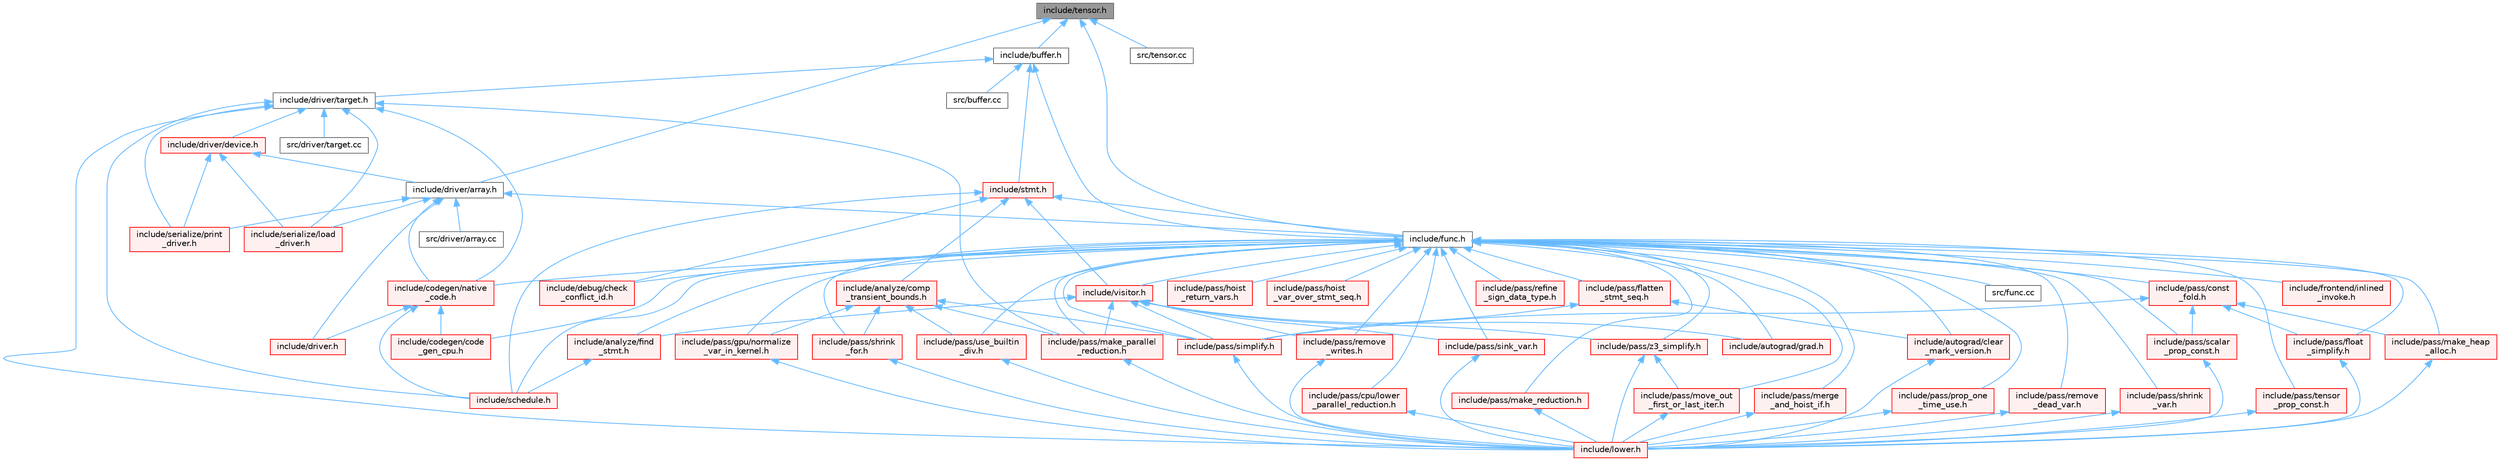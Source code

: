 digraph "include/tensor.h"
{
 // LATEX_PDF_SIZE
  bgcolor="transparent";
  edge [fontname=Helvetica,fontsize=10,labelfontname=Helvetica,labelfontsize=10];
  node [fontname=Helvetica,fontsize=10,shape=box,height=0.2,width=0.4];
  Node1 [label="include/tensor.h",height=0.2,width=0.4,color="gray40", fillcolor="grey60", style="filled", fontcolor="black",tooltip=" "];
  Node1 -> Node2 [dir="back",color="steelblue1",style="solid"];
  Node2 [label="include/buffer.h",height=0.2,width=0.4,color="grey40", fillcolor="white", style="filled",URL="$buffer_8h.html",tooltip=" "];
  Node2 -> Node3 [dir="back",color="steelblue1",style="solid"];
  Node3 [label="include/driver/target.h",height=0.2,width=0.4,color="grey40", fillcolor="white", style="filled",URL="$target_8h.html",tooltip=" "];
  Node3 -> Node4 [dir="back",color="steelblue1",style="solid"];
  Node4 [label="include/codegen/native\l_code.h",height=0.2,width=0.4,color="red", fillcolor="#FFF0F0", style="filled",URL="$native__code_8h.html",tooltip=" "];
  Node4 -> Node7 [dir="back",color="steelblue1",style="solid"];
  Node7 [label="include/codegen/code\l_gen_cpu.h",height=0.2,width=0.4,color="red", fillcolor="#FFF0F0", style="filled",URL="$code__gen__cpu_8h.html",tooltip=" "];
  Node4 -> Node18 [dir="back",color="steelblue1",style="solid"];
  Node18 [label="include/driver.h",height=0.2,width=0.4,color="red", fillcolor="#FFF0F0", style="filled",URL="$driver_8h.html",tooltip=" "];
  Node4 -> Node20 [dir="back",color="steelblue1",style="solid"];
  Node20 [label="include/schedule.h",height=0.2,width=0.4,color="red", fillcolor="#FFF0F0", style="filled",URL="$schedule_8h.html",tooltip=" "];
  Node3 -> Node54 [dir="back",color="steelblue1",style="solid"];
  Node54 [label="include/driver/device.h",height=0.2,width=0.4,color="red", fillcolor="#FFF0F0", style="filled",URL="$device_8h.html",tooltip=" "];
  Node54 -> Node55 [dir="back",color="steelblue1",style="solid"];
  Node55 [label="include/driver/array.h",height=0.2,width=0.4,color="grey40", fillcolor="white", style="filled",URL="$array_8h.html",tooltip=" "];
  Node55 -> Node4 [dir="back",color="steelblue1",style="solid"];
  Node55 -> Node18 [dir="back",color="steelblue1",style="solid"];
  Node55 -> Node56 [dir="back",color="steelblue1",style="solid"];
  Node56 [label="include/func.h",height=0.2,width=0.4,color="grey40", fillcolor="white", style="filled",URL="$func_8h.html",tooltip=" "];
  Node56 -> Node57 [dir="back",color="steelblue1",style="solid"];
  Node57 [label="include/analyze/find\l_stmt.h",height=0.2,width=0.4,color="red", fillcolor="#FFF0F0", style="filled",URL="$find__stmt_8h.html",tooltip=" "];
  Node57 -> Node20 [dir="back",color="steelblue1",style="solid"];
  Node56 -> Node129 [dir="back",color="steelblue1",style="solid"];
  Node129 [label="include/autograd/clear\l_mark_version.h",height=0.2,width=0.4,color="red", fillcolor="#FFF0F0", style="filled",URL="$clear__mark__version_8h.html",tooltip=" "];
  Node129 -> Node68 [dir="back",color="steelblue1",style="solid"];
  Node68 [label="include/lower.h",height=0.2,width=0.4,color="red", fillcolor="#FFF0F0", style="filled",URL="$lower_8h.html",tooltip=" "];
  Node56 -> Node130 [dir="back",color="steelblue1",style="solid"];
  Node130 [label="include/autograd/grad.h",height=0.2,width=0.4,color="red", fillcolor="#FFF0F0", style="filled",URL="$grad_8h.html",tooltip=" "];
  Node56 -> Node7 [dir="back",color="steelblue1",style="solid"];
  Node56 -> Node4 [dir="back",color="steelblue1",style="solid"];
  Node56 -> Node131 [dir="back",color="steelblue1",style="solid"];
  Node131 [label="include/debug/check\l_conflict_id.h",height=0.2,width=0.4,color="red", fillcolor="#FFF0F0", style="filled",URL="$check__conflict__id_8h.html",tooltip=" "];
  Node56 -> Node133 [dir="back",color="steelblue1",style="solid"];
  Node133 [label="include/frontend/inlined\l_invoke.h",height=0.2,width=0.4,color="red", fillcolor="#FFF0F0", style="filled",URL="$inlined__invoke_8h.html",tooltip=" "];
  Node56 -> Node134 [dir="back",color="steelblue1",style="solid"];
  Node134 [label="include/pass/const\l_fold.h",height=0.2,width=0.4,color="red", fillcolor="#FFF0F0", style="filled",URL="$const__fold_8h.html",tooltip=" "];
  Node134 -> Node136 [dir="back",color="steelblue1",style="solid"];
  Node136 [label="include/pass/float\l_simplify.h",height=0.2,width=0.4,color="red", fillcolor="#FFF0F0", style="filled",URL="$float__simplify_8h.html",tooltip=" "];
  Node136 -> Node68 [dir="back",color="steelblue1",style="solid"];
  Node134 -> Node138 [dir="back",color="steelblue1",style="solid"];
  Node138 [label="include/pass/make_heap\l_alloc.h",height=0.2,width=0.4,color="red", fillcolor="#FFF0F0", style="filled",URL="$make__heap__alloc_8h.html",tooltip=" "];
  Node138 -> Node68 [dir="back",color="steelblue1",style="solid"];
  Node134 -> Node139 [dir="back",color="steelblue1",style="solid"];
  Node139 [label="include/pass/scalar\l_prop_const.h",height=0.2,width=0.4,color="red", fillcolor="#FFF0F0", style="filled",URL="$scalar__prop__const_8h.html",tooltip=" "];
  Node139 -> Node68 [dir="back",color="steelblue1",style="solid"];
  Node134 -> Node83 [dir="back",color="steelblue1",style="solid"];
  Node83 [label="include/pass/simplify.h",height=0.2,width=0.4,color="red", fillcolor="#FFF0F0", style="filled",URL="$simplify_8h.html",tooltip=" "];
  Node83 -> Node68 [dir="back",color="steelblue1",style="solid"];
  Node56 -> Node141 [dir="back",color="steelblue1",style="solid"];
  Node141 [label="include/pass/cpu/lower\l_parallel_reduction.h",height=0.2,width=0.4,color="red", fillcolor="#FFF0F0", style="filled",URL="$cpu_2lower__parallel__reduction_8h.html",tooltip=" "];
  Node141 -> Node68 [dir="back",color="steelblue1",style="solid"];
  Node56 -> Node142 [dir="back",color="steelblue1",style="solid"];
  Node142 [label="include/pass/flatten\l_stmt_seq.h",height=0.2,width=0.4,color="red", fillcolor="#FFF0F0", style="filled",URL="$flatten__stmt__seq_8h.html",tooltip=" "];
  Node142 -> Node129 [dir="back",color="steelblue1",style="solid"];
  Node142 -> Node83 [dir="back",color="steelblue1",style="solid"];
  Node56 -> Node136 [dir="back",color="steelblue1",style="solid"];
  Node56 -> Node96 [dir="back",color="steelblue1",style="solid"];
  Node96 [label="include/pass/gpu/normalize\l_var_in_kernel.h",height=0.2,width=0.4,color="red", fillcolor="#FFF0F0", style="filled",URL="$normalize__var__in__kernel_8h.html",tooltip=" "];
  Node96 -> Node68 [dir="back",color="steelblue1",style="solid"];
  Node56 -> Node146 [dir="back",color="steelblue1",style="solid"];
  Node146 [label="include/pass/hoist\l_return_vars.h",height=0.2,width=0.4,color="red", fillcolor="#FFF0F0", style="filled",URL="$hoist__return__vars_8h.html",tooltip=" "];
  Node56 -> Node148 [dir="back",color="steelblue1",style="solid"];
  Node148 [label="include/pass/hoist\l_var_over_stmt_seq.h",height=0.2,width=0.4,color="red", fillcolor="#FFF0F0", style="filled",URL="$hoist__var__over__stmt__seq_8h.html",tooltip=" "];
  Node56 -> Node138 [dir="back",color="steelblue1",style="solid"];
  Node56 -> Node97 [dir="back",color="steelblue1",style="solid"];
  Node97 [label="include/pass/make_parallel\l_reduction.h",height=0.2,width=0.4,color="red", fillcolor="#FFF0F0", style="filled",URL="$make__parallel__reduction_8h.html",tooltip=" "];
  Node97 -> Node68 [dir="back",color="steelblue1",style="solid"];
  Node56 -> Node149 [dir="back",color="steelblue1",style="solid"];
  Node149 [label="include/pass/make_reduction.h",height=0.2,width=0.4,color="red", fillcolor="#FFF0F0", style="filled",URL="$make__reduction_8h.html",tooltip=" "];
  Node149 -> Node68 [dir="back",color="steelblue1",style="solid"];
  Node56 -> Node150 [dir="back",color="steelblue1",style="solid"];
  Node150 [label="include/pass/merge\l_and_hoist_if.h",height=0.2,width=0.4,color="red", fillcolor="#FFF0F0", style="filled",URL="$merge__and__hoist__if_8h.html",tooltip=" "];
  Node150 -> Node68 [dir="back",color="steelblue1",style="solid"];
  Node56 -> Node151 [dir="back",color="steelblue1",style="solid"];
  Node151 [label="include/pass/move_out\l_first_or_last_iter.h",height=0.2,width=0.4,color="red", fillcolor="#FFF0F0", style="filled",URL="$move__out__first__or__last__iter_8h.html",tooltip=" "];
  Node151 -> Node68 [dir="back",color="steelblue1",style="solid"];
  Node56 -> Node153 [dir="back",color="steelblue1",style="solid"];
  Node153 [label="include/pass/prop_one\l_time_use.h",height=0.2,width=0.4,color="red", fillcolor="#FFF0F0", style="filled",URL="$prop__one__time__use_8h.html",tooltip=" "];
  Node153 -> Node68 [dir="back",color="steelblue1",style="solid"];
  Node56 -> Node154 [dir="back",color="steelblue1",style="solid"];
  Node154 [label="include/pass/refine\l_sign_data_type.h",height=0.2,width=0.4,color="red", fillcolor="#FFF0F0", style="filled",URL="$refine__sign__data__type_8h.html",tooltip=" "];
  Node56 -> Node156 [dir="back",color="steelblue1",style="solid"];
  Node156 [label="include/pass/remove\l_dead_var.h",height=0.2,width=0.4,color="red", fillcolor="#FFF0F0", style="filled",URL="$remove__dead__var_8h.html",tooltip=" "];
  Node156 -> Node68 [dir="back",color="steelblue1",style="solid"];
  Node56 -> Node157 [dir="back",color="steelblue1",style="solid"];
  Node157 [label="include/pass/remove\l_writes.h",height=0.2,width=0.4,color="red", fillcolor="#FFF0F0", style="filled",URL="$remove__writes_8h.html",tooltip=" "];
  Node157 -> Node68 [dir="back",color="steelblue1",style="solid"];
  Node56 -> Node139 [dir="back",color="steelblue1",style="solid"];
  Node56 -> Node67 [dir="back",color="steelblue1",style="solid"];
  Node67 [label="include/pass/shrink\l_for.h",height=0.2,width=0.4,color="red", fillcolor="#FFF0F0", style="filled",URL="$shrink__for_8h.html",tooltip=" "];
  Node67 -> Node68 [dir="back",color="steelblue1",style="solid"];
  Node56 -> Node81 [dir="back",color="steelblue1",style="solid"];
  Node81 [label="include/pass/shrink\l_var.h",height=0.2,width=0.4,color="red", fillcolor="#FFF0F0", style="filled",URL="$shrink__var_8h.html",tooltip=" "];
  Node81 -> Node68 [dir="back",color="steelblue1",style="solid"];
  Node56 -> Node83 [dir="back",color="steelblue1",style="solid"];
  Node56 -> Node159 [dir="back",color="steelblue1",style="solid"];
  Node159 [label="include/pass/sink_var.h",height=0.2,width=0.4,color="red", fillcolor="#FFF0F0", style="filled",URL="$sink__var_8h.html",tooltip=" "];
  Node159 -> Node68 [dir="back",color="steelblue1",style="solid"];
  Node56 -> Node160 [dir="back",color="steelblue1",style="solid"];
  Node160 [label="include/pass/tensor\l_prop_const.h",height=0.2,width=0.4,color="red", fillcolor="#FFF0F0", style="filled",URL="$tensor__prop__const_8h.html",tooltip=" "];
  Node160 -> Node68 [dir="back",color="steelblue1",style="solid"];
  Node56 -> Node91 [dir="back",color="steelblue1",style="solid"];
  Node91 [label="include/pass/use_builtin\l_div.h",height=0.2,width=0.4,color="red", fillcolor="#FFF0F0", style="filled",URL="$use__builtin__div_8h.html",tooltip=" "];
  Node91 -> Node68 [dir="back",color="steelblue1",style="solid"];
  Node56 -> Node161 [dir="back",color="steelblue1",style="solid"];
  Node161 [label="include/pass/z3_simplify.h",height=0.2,width=0.4,color="red", fillcolor="#FFF0F0", style="filled",URL="$z3__simplify_8h.html",tooltip=" "];
  Node161 -> Node68 [dir="back",color="steelblue1",style="solid"];
  Node161 -> Node151 [dir="back",color="steelblue1",style="solid"];
  Node56 -> Node20 [dir="back",color="steelblue1",style="solid"];
  Node56 -> Node162 [dir="back",color="steelblue1",style="solid"];
  Node162 [label="include/visitor.h",height=0.2,width=0.4,color="red", fillcolor="#FFF0F0", style="filled",URL="$visitor_8h.html",tooltip=" "];
  Node162 -> Node57 [dir="back",color="steelblue1",style="solid"];
  Node162 -> Node130 [dir="back",color="steelblue1",style="solid"];
  Node162 -> Node97 [dir="back",color="steelblue1",style="solid"];
  Node162 -> Node157 [dir="back",color="steelblue1",style="solid"];
  Node162 -> Node83 [dir="back",color="steelblue1",style="solid"];
  Node162 -> Node159 [dir="back",color="steelblue1",style="solid"];
  Node162 -> Node161 [dir="back",color="steelblue1",style="solid"];
  Node56 -> Node187 [dir="back",color="steelblue1",style="solid"];
  Node187 [label="src/func.cc",height=0.2,width=0.4,color="grey40", fillcolor="white", style="filled",URL="$func_8cc.html",tooltip=" "];
  Node55 -> Node188 [dir="back",color="steelblue1",style="solid"];
  Node188 [label="include/serialize/load\l_driver.h",height=0.2,width=0.4,color="red", fillcolor="#FFF0F0", style="filled",URL="$load__driver_8h.html",tooltip=" "];
  Node55 -> Node190 [dir="back",color="steelblue1",style="solid"];
  Node190 [label="include/serialize/print\l_driver.h",height=0.2,width=0.4,color="red", fillcolor="#FFF0F0", style="filled",URL="$print__driver_8h.html",tooltip=" "];
  Node55 -> Node192 [dir="back",color="steelblue1",style="solid"];
  Node192 [label="src/driver/array.cc",height=0.2,width=0.4,color="grey40", fillcolor="white", style="filled",URL="$array_8cc.html",tooltip=" "];
  Node54 -> Node188 [dir="back",color="steelblue1",style="solid"];
  Node54 -> Node190 [dir="back",color="steelblue1",style="solid"];
  Node3 -> Node68 [dir="back",color="steelblue1",style="solid"];
  Node3 -> Node97 [dir="back",color="steelblue1",style="solid"];
  Node3 -> Node20 [dir="back",color="steelblue1",style="solid"];
  Node3 -> Node188 [dir="back",color="steelblue1",style="solid"];
  Node3 -> Node190 [dir="back",color="steelblue1",style="solid"];
  Node3 -> Node195 [dir="back",color="steelblue1",style="solid"];
  Node195 [label="src/driver/target.cc",height=0.2,width=0.4,color="grey40", fillcolor="white", style="filled",URL="$target_8cc.html",tooltip=" "];
  Node2 -> Node56 [dir="back",color="steelblue1",style="solid"];
  Node2 -> Node196 [dir="back",color="steelblue1",style="solid"];
  Node196 [label="include/stmt.h",height=0.2,width=0.4,color="red", fillcolor="#FFF0F0", style="filled",URL="$stmt_8h.html",tooltip=" "];
  Node196 -> Node77 [dir="back",color="steelblue1",style="solid"];
  Node77 [label="include/analyze/comp\l_transient_bounds.h",height=0.2,width=0.4,color="red", fillcolor="#FFF0F0", style="filled",URL="$comp__transient__bounds_8h.html",tooltip=" "];
  Node77 -> Node96 [dir="back",color="steelblue1",style="solid"];
  Node77 -> Node97 [dir="back",color="steelblue1",style="solid"];
  Node77 -> Node67 [dir="back",color="steelblue1",style="solid"];
  Node77 -> Node83 [dir="back",color="steelblue1",style="solid"];
  Node77 -> Node91 [dir="back",color="steelblue1",style="solid"];
  Node196 -> Node131 [dir="back",color="steelblue1",style="solid"];
  Node196 -> Node56 [dir="back",color="steelblue1",style="solid"];
  Node196 -> Node20 [dir="back",color="steelblue1",style="solid"];
  Node196 -> Node162 [dir="back",color="steelblue1",style="solid"];
  Node2 -> Node219 [dir="back",color="steelblue1",style="solid"];
  Node219 [label="src/buffer.cc",height=0.2,width=0.4,color="grey40", fillcolor="white", style="filled",URL="$buffer_8cc.html",tooltip=" "];
  Node1 -> Node55 [dir="back",color="steelblue1",style="solid"];
  Node1 -> Node56 [dir="back",color="steelblue1",style="solid"];
  Node1 -> Node226 [dir="back",color="steelblue1",style="solid"];
  Node226 [label="src/tensor.cc",height=0.2,width=0.4,color="grey40", fillcolor="white", style="filled",URL="$tensor_8cc.html",tooltip=" "];
}
